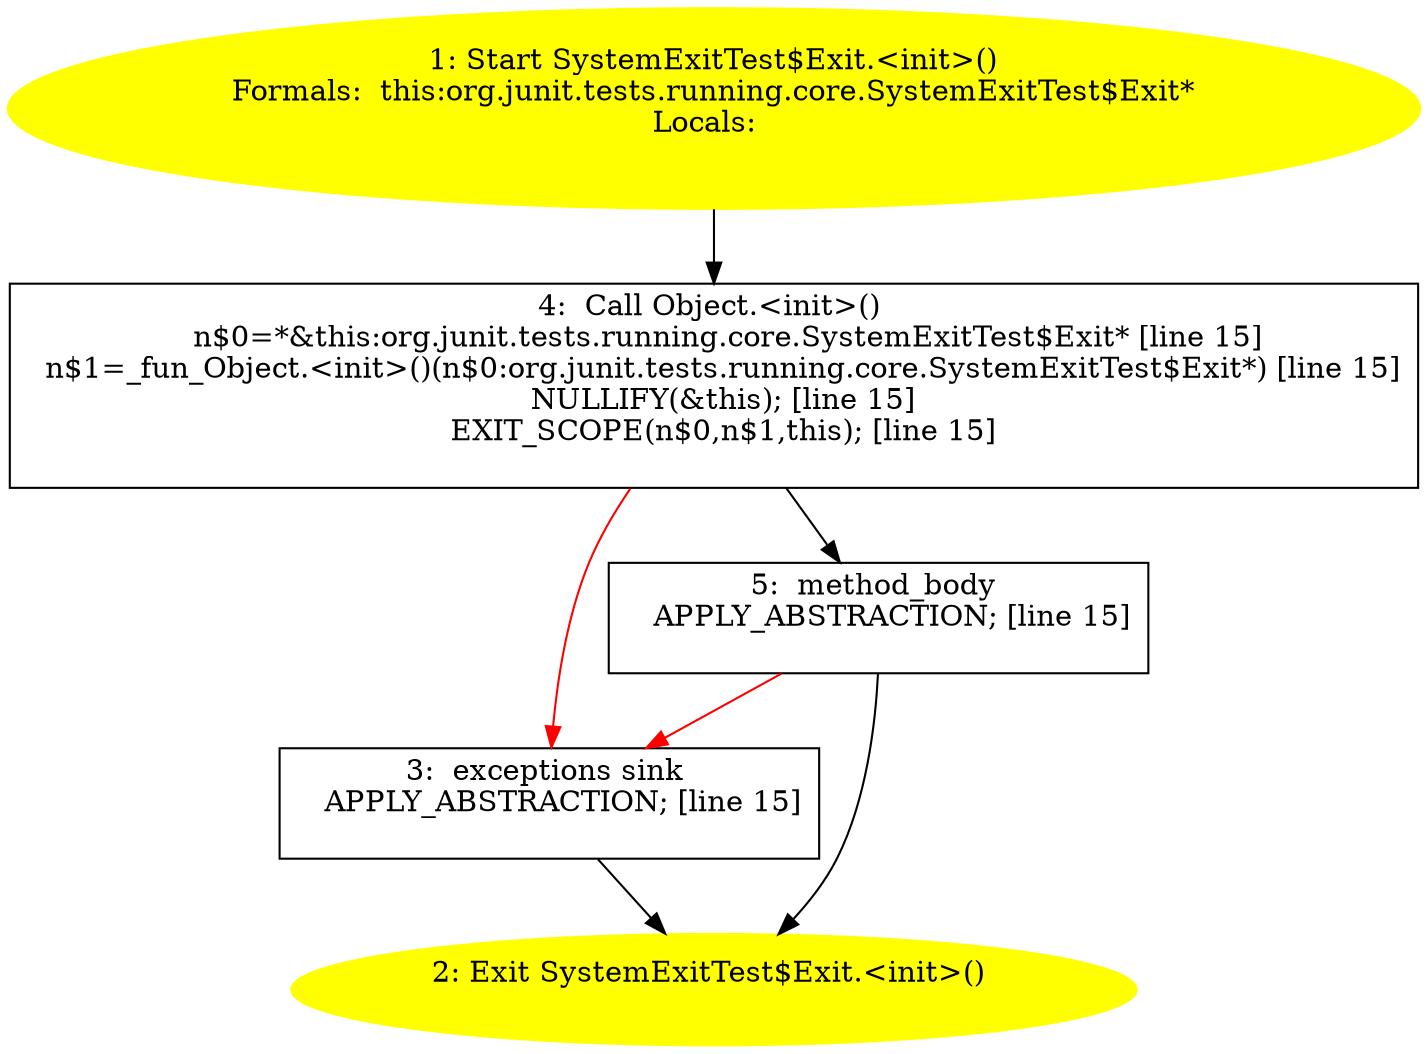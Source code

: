 /* @generated */
digraph cfg {
"org.junit.tests.running.core.SystemExitTest$Exit.<init>().1d36c200e6665199460222e50150f672_1" [label="1: Start SystemExitTest$Exit.<init>()\nFormals:  this:org.junit.tests.running.core.SystemExitTest$Exit*\nLocals:  \n  " color=yellow style=filled]
	

	 "org.junit.tests.running.core.SystemExitTest$Exit.<init>().1d36c200e6665199460222e50150f672_1" -> "org.junit.tests.running.core.SystemExitTest$Exit.<init>().1d36c200e6665199460222e50150f672_4" ;
"org.junit.tests.running.core.SystemExitTest$Exit.<init>().1d36c200e6665199460222e50150f672_2" [label="2: Exit SystemExitTest$Exit.<init>() \n  " color=yellow style=filled]
	

"org.junit.tests.running.core.SystemExitTest$Exit.<init>().1d36c200e6665199460222e50150f672_3" [label="3:  exceptions sink \n   APPLY_ABSTRACTION; [line 15]\n " shape="box"]
	

	 "org.junit.tests.running.core.SystemExitTest$Exit.<init>().1d36c200e6665199460222e50150f672_3" -> "org.junit.tests.running.core.SystemExitTest$Exit.<init>().1d36c200e6665199460222e50150f672_2" ;
"org.junit.tests.running.core.SystemExitTest$Exit.<init>().1d36c200e6665199460222e50150f672_4" [label="4:  Call Object.<init>() \n   n$0=*&this:org.junit.tests.running.core.SystemExitTest$Exit* [line 15]\n  n$1=_fun_Object.<init>()(n$0:org.junit.tests.running.core.SystemExitTest$Exit*) [line 15]\n  NULLIFY(&this); [line 15]\n  EXIT_SCOPE(n$0,n$1,this); [line 15]\n " shape="box"]
	

	 "org.junit.tests.running.core.SystemExitTest$Exit.<init>().1d36c200e6665199460222e50150f672_4" -> "org.junit.tests.running.core.SystemExitTest$Exit.<init>().1d36c200e6665199460222e50150f672_5" ;
	 "org.junit.tests.running.core.SystemExitTest$Exit.<init>().1d36c200e6665199460222e50150f672_4" -> "org.junit.tests.running.core.SystemExitTest$Exit.<init>().1d36c200e6665199460222e50150f672_3" [color="red" ];
"org.junit.tests.running.core.SystemExitTest$Exit.<init>().1d36c200e6665199460222e50150f672_5" [label="5:  method_body \n   APPLY_ABSTRACTION; [line 15]\n " shape="box"]
	

	 "org.junit.tests.running.core.SystemExitTest$Exit.<init>().1d36c200e6665199460222e50150f672_5" -> "org.junit.tests.running.core.SystemExitTest$Exit.<init>().1d36c200e6665199460222e50150f672_2" ;
	 "org.junit.tests.running.core.SystemExitTest$Exit.<init>().1d36c200e6665199460222e50150f672_5" -> "org.junit.tests.running.core.SystemExitTest$Exit.<init>().1d36c200e6665199460222e50150f672_3" [color="red" ];
}

